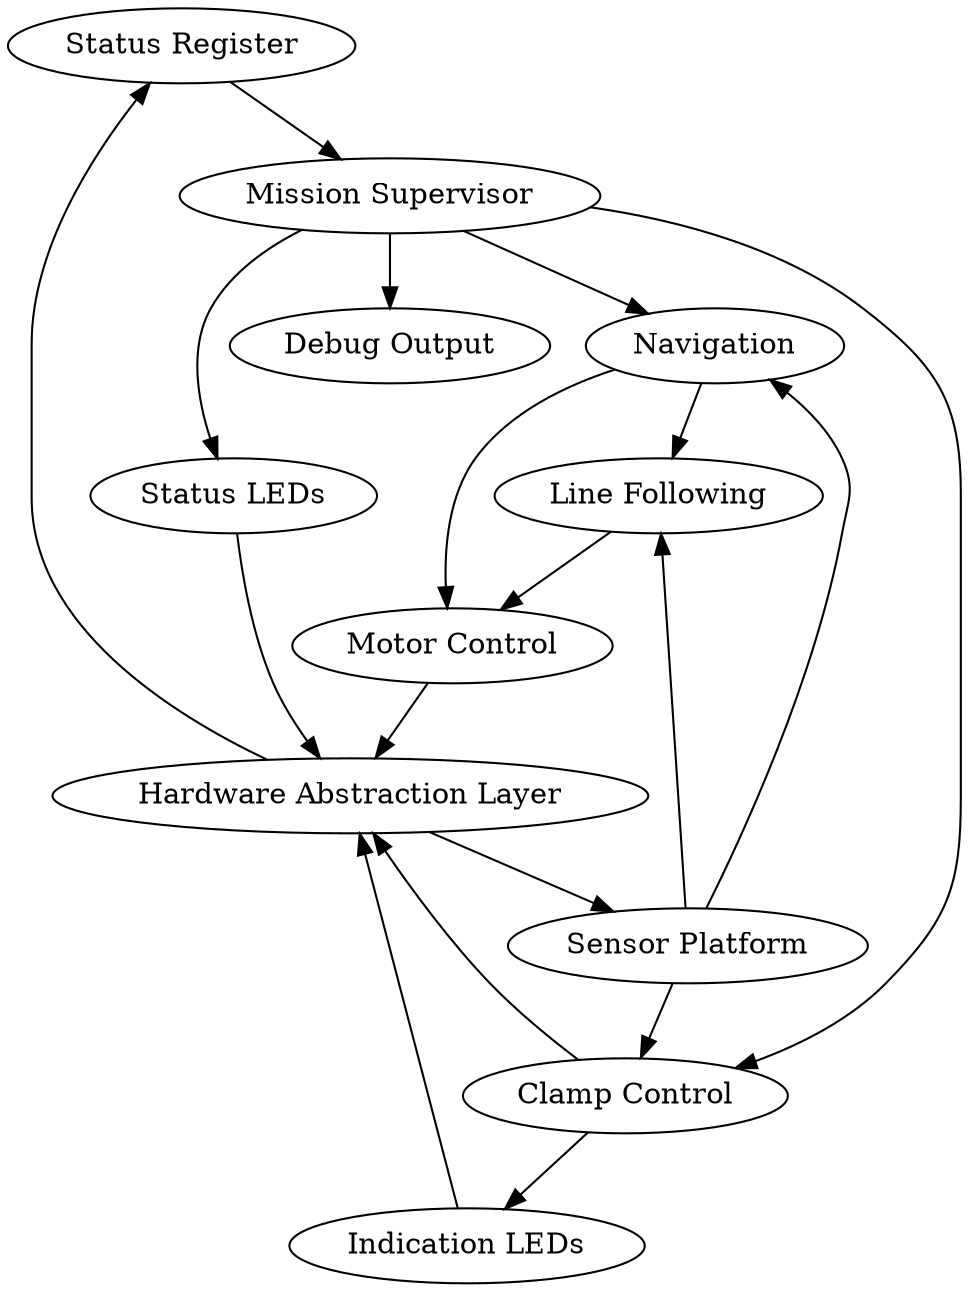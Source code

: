 digraph layout {
    "Status Register" -> "Mission Supervisor";
    "Mission Supervisor" -> "Navigation";
    "Navigation" -> "Line Following";
    "Line Following" -> "Motor Control";
    "Navigation" -> "Motor Control";
    "Mission Supervisor" -> "Clamp Control";
    "Mission Supervisor" -> "Debug Output";
    "Mission Supervisor" -> "Status LEDs";
    "Motor Control" -> "Hardware Abstraction Layer";
    "Sensor Platform" -> "Clamp Control";
    "Sensor Platform" -> "Line Following";
    "Sensor Platform" -> "Navigation";
    "Clamp Control" -> "Indication LEDs";
    "Indication LEDs" -> "Hardware Abstraction Layer";
    "Clamp Control" -> "Hardware Abstraction Layer";
    "Status LEDs" -> "Hardware Abstraction Layer";
    "Hardware Abstraction Layer" -> "Sensor Platform";
    "Hardware Abstraction Layer" -> "Status Register";
}
